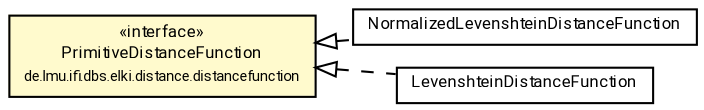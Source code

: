 #!/usr/local/bin/dot
#
# Class diagram 
# Generated by UMLGraph version R5_7_2-60-g0e99a6 (http://www.spinellis.gr/umlgraph/)
#

digraph G {
	graph [fontnames="svg"]
	edge [fontname="Roboto",fontsize=7,labelfontname="Roboto",labelfontsize=7,color="black"];
	node [fontname="Roboto",fontcolor="black",fontsize=8,shape=plaintext,margin=0,width=0,height=0];
	nodesep=0.15;
	ranksep=0.25;
	rankdir=LR;
	// de.lmu.ifi.dbs.elki.distance.distancefunction.PrimitiveDistanceFunction<O>
	c439087 [label=<<table title="de.lmu.ifi.dbs.elki.distance.distancefunction.PrimitiveDistanceFunction" border="0" cellborder="1" cellspacing="0" cellpadding="2" bgcolor="LemonChiffon" href="../PrimitiveDistanceFunction.html" target="_parent">
		<tr><td><table border="0" cellspacing="0" cellpadding="1">
		<tr><td align="center" balign="center"> &#171;interface&#187; </td></tr>
		<tr><td align="center" balign="center"> <font face="Roboto">PrimitiveDistanceFunction</font> </td></tr>
		<tr><td align="center" balign="center"> <font face="Roboto" point-size="7.0">de.lmu.ifi.dbs.elki.distance.distancefunction</font> </td></tr>
		</table></td></tr>
		</table>>, URL="../PrimitiveDistanceFunction.html"];
	// de.lmu.ifi.dbs.elki.distance.distancefunction.strings.NormalizedLevenshteinDistanceFunction
	c439509 [label=<<table title="de.lmu.ifi.dbs.elki.distance.distancefunction.strings.NormalizedLevenshteinDistanceFunction" border="0" cellborder="1" cellspacing="0" cellpadding="2" href="NormalizedLevenshteinDistanceFunction.html" target="_parent">
		<tr><td><table border="0" cellspacing="0" cellpadding="1">
		<tr><td align="center" balign="center"> <font face="Roboto">NormalizedLevenshteinDistanceFunction</font> </td></tr>
		</table></td></tr>
		</table>>, URL="NormalizedLevenshteinDistanceFunction.html"];
	// de.lmu.ifi.dbs.elki.distance.distancefunction.strings.LevenshteinDistanceFunction
	c439511 [label=<<table title="de.lmu.ifi.dbs.elki.distance.distancefunction.strings.LevenshteinDistanceFunction" border="0" cellborder="1" cellspacing="0" cellpadding="2" href="LevenshteinDistanceFunction.html" target="_parent">
		<tr><td><table border="0" cellspacing="0" cellpadding="1">
		<tr><td align="center" balign="center"> <font face="Roboto">LevenshteinDistanceFunction</font> </td></tr>
		</table></td></tr>
		</table>>, URL="LevenshteinDistanceFunction.html"];
	// de.lmu.ifi.dbs.elki.distance.distancefunction.strings.NormalizedLevenshteinDistanceFunction implements de.lmu.ifi.dbs.elki.distance.distancefunction.PrimitiveDistanceFunction<O>
	c439087 -> c439509 [arrowtail=empty,style=dashed,dir=back,weight=9];
	// de.lmu.ifi.dbs.elki.distance.distancefunction.strings.LevenshteinDistanceFunction implements de.lmu.ifi.dbs.elki.distance.distancefunction.PrimitiveDistanceFunction<O>
	c439087 -> c439511 [arrowtail=empty,style=dashed,dir=back,weight=9];
}

